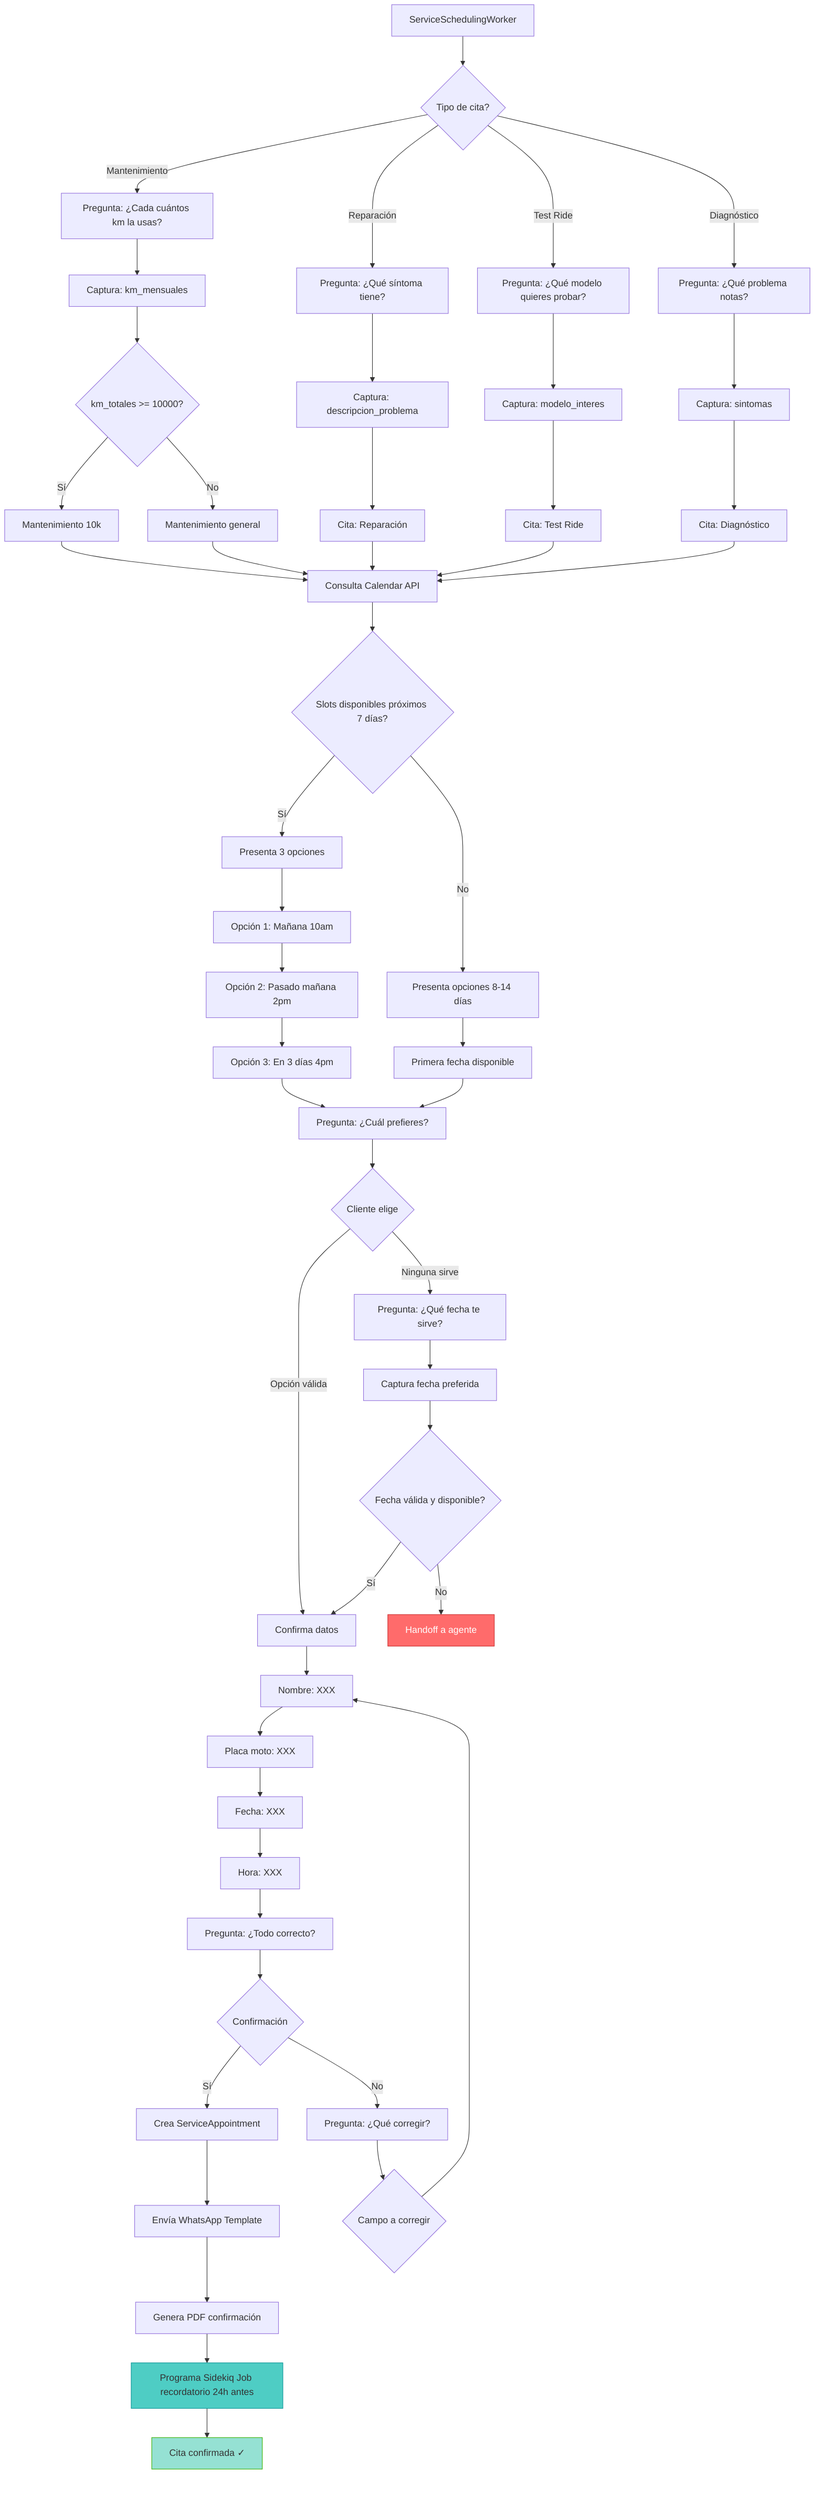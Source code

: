 graph TD
    A[ServiceSchedulingWorker] --> B{Tipo de cita?}

    B -->|Mantenimiento| C[Pregunta: ¿Cada cuántos km la usas?]
    B -->|Reparación| D[Pregunta: ¿Qué síntoma tiene?]
    B -->|Test Ride| E[Pregunta: ¿Qué modelo quieres probar?]
    B -->|Diagnóstico| F[Pregunta: ¿Qué problema notas?]

    C --> C1[Captura: km_mensuales]
    C1 --> C2{km_totales >= 10000?}
    C2 -->|Sí| G[Mantenimiento 10k]
    C2 -->|No| H[Mantenimiento general]

    D --> D1[Captura: descripcion_problema]
    D1 --> I[Cita: Reparación]

    E --> E1[Captura: modelo_interes]
    E1 --> J[Cita: Test Ride]

    F --> F1[Captura: sintomas]
    F1 --> K[Cita: Diagnóstico]

    G & H & I & J & K --> L[Consulta Calendar API]

    L --> M{Slots disponibles próximos 7 días?}

    M -->|Sí| N[Presenta 3 opciones]
    M -->|No| O[Presenta opciones 8-14 días]

    N --> N1[Opción 1: Mañana 10am]
    N1 --> N2[Opción 2: Pasado mañana 2pm]
    N2 --> N3[Opción 3: En 3 días 4pm]

    O --> O1[Primera fecha disponible]

    N3 & O1 --> P[Pregunta: ¿Cuál prefieres?]

    P --> Q{Cliente elige}
    Q -->|Opción válida| R[Confirma datos]
    Q -->|Ninguna sirve| S[Pregunta: ¿Qué fecha te sirve?]

    S --> S1[Captura fecha preferida]
    S1 --> T{Fecha válida y disponible?}
    T -->|Sí| R
    T -->|No| U[Handoff a agente]

    R --> R1[Nombre: XXX]
    R1 --> R2[Placa moto: XXX]
    R2 --> R3[Fecha: XXX]
    R3 --> R4[Hora: XXX]

    R4 --> V[Pregunta: ¿Todo correcto?]

    V --> W{Confirmación}
    W -->|Sí| X[Crea ServiceAppointment]
    W -->|No| Y[Pregunta: ¿Qué corregir?]

    Y --> Z{Campo a corregir}
    Z --> R1

    X --> X1[Envía WhatsApp Template]
    X1 --> X2[Genera PDF confirmación]
    X2 --> X3[Programa Sidekiq Job recordatorio 24h antes]

    X3 --> AA[Cita confirmada ✓]

    style AA fill:#95e1d3,stroke:#38b000
    style U fill:#ff6b6b,stroke:#c92a2a,color:#fff
    style X3 fill:#4ecdc4,stroke:#0a9396
